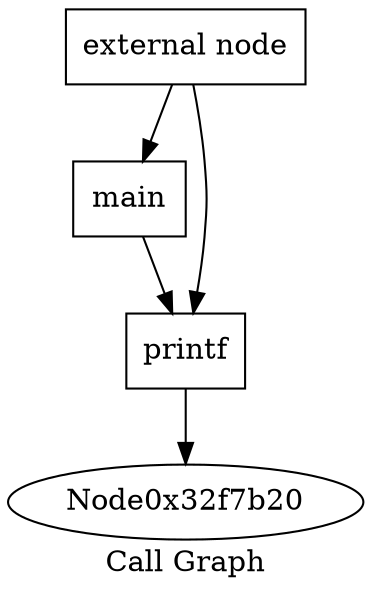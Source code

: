 digraph "Call Graph" {
	label="Call Graph";

	Node0x32f1900 [shape=record,label="{external node}"];
	Node0x32f1900 -> Node0x32f23f0;
	Node0x32f1900 -> Node0x32f0390;
	Node0x32f23f0 [shape=record,label="{main}"];
	Node0x32f23f0 -> Node0x32f0390;
	Node0x32f0390 [shape=record,label="{printf}"];
	Node0x32f0390 -> Node0x32f7b20;
}

